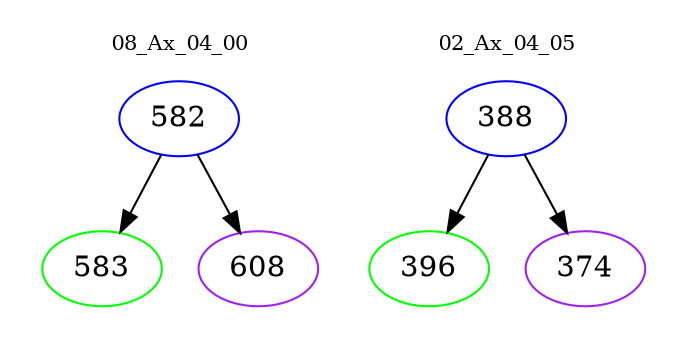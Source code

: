 digraph{
subgraph cluster_0 {
color = white
label = "08_Ax_04_00";
fontsize=10;
T0_582 [label="582", color="blue"]
T0_582 -> T0_583 [color="black"]
T0_583 [label="583", color="green"]
T0_582 -> T0_608 [color="black"]
T0_608 [label="608", color="purple"]
}
subgraph cluster_1 {
color = white
label = "02_Ax_04_05";
fontsize=10;
T1_388 [label="388", color="blue"]
T1_388 -> T1_396 [color="black"]
T1_396 [label="396", color="green"]
T1_388 -> T1_374 [color="black"]
T1_374 [label="374", color="purple"]
}
}
